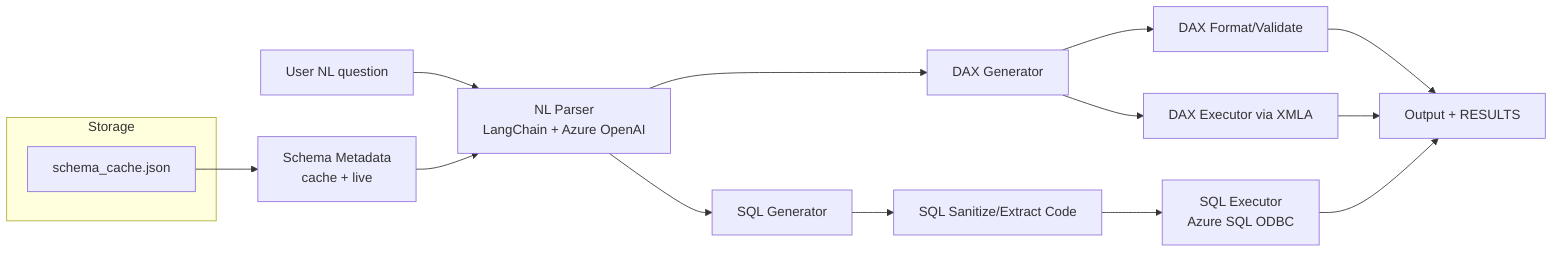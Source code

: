 flowchart LR
  U[User NL question] --> P[NL Parser<br/>LangChain + Azure OpenAI]
  S[Schema Metadata<br/>cache + live] --> P
  P --> G1[DAX Generator]
  P --> G2[SQL Generator]
  G1 --> FMT[DAX Format/Validate]
  G2 --> SAN[SQL Sanitize/Extract Code]
  FMT --> OUT[Output + RESULTS]
  SAN --> SQLX[SQL Executor<br/>Azure SQL ODBC]
  SQLX --> OUT
  G1 --> DAXX[DAX Executor via XMLA]
  DAXX --> OUT
  subgraph Storage
    CSH[schema_cache.json]
  end
  CSH --> S